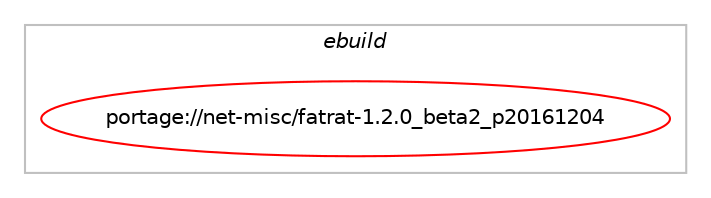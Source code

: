 digraph prolog {

# *************
# Graph options
# *************

newrank=true;
concentrate=true;
compound=true;
graph [rankdir=LR,fontname=Helvetica,fontsize=10,ranksep=1.5];#, ranksep=2.5, nodesep=0.2];
edge  [arrowhead=vee];
node  [fontname=Helvetica,fontsize=10];

# **********
# The ebuild
# **********

subgraph cluster_leftcol {
color=gray;
label=<<i>ebuild</i>>;
id [label="portage://net-misc/fatrat-1.2.0_beta2_p20161204", color=red, width=4, href="../net-misc/fatrat-1.2.0_beta2_p20161204.svg"];
}

# ****************
# The dependencies
# ****************

subgraph cluster_midcol {
color=gray;
label=<<i>dependencies</i>>;
subgraph cluster_compile {
fillcolor="#eeeeee";
style=filled;
label=<<i>compile</i>>;
# *** BEGIN UNKNOWN DEPENDENCY TYPE (TODO) ***
# id -> equal(use_conditional_group(positive,bittorrent,portage://net-misc/fatrat-1.2.0_beta2_p20161204,[package_dependency(portage://net-misc/fatrat-1.2.0_beta2_p20161204,install,no,dev-qt,qtwebengine,none,[,,],[slot(5)],[use(enable(widgets),none)]),package_dependency(portage://net-misc/fatrat-1.2.0_beta2_p20161204,install,no,net-libs,libtorrent-rasterbar,greaterequal,[1.1.1,,,1.1.1],[],[])]))
# *** END UNKNOWN DEPENDENCY TYPE (TODO) ***

# *** BEGIN UNKNOWN DEPENDENCY TYPE (TODO) ***
# id -> equal(use_conditional_group(positive,curl,portage://net-misc/fatrat-1.2.0_beta2_p20161204,[package_dependency(portage://net-misc/fatrat-1.2.0_beta2_p20161204,install,no,net-misc,curl,greaterequal,[7.18.2,,,7.18.2],[],[])]))
# *** END UNKNOWN DEPENDENCY TYPE (TODO) ***

# *** BEGIN UNKNOWN DEPENDENCY TYPE (TODO) ***
# id -> equal(use_conditional_group(positive,doc,portage://net-misc/fatrat-1.2.0_beta2_p20161204,[package_dependency(portage://net-misc/fatrat-1.2.0_beta2_p20161204,install,no,dev-qt,qthelp,none,[,,],[slot(5)],[])]))
# *** END UNKNOWN DEPENDENCY TYPE (TODO) ***

# *** BEGIN UNKNOWN DEPENDENCY TYPE (TODO) ***
# id -> equal(use_conditional_group(positive,xmpp,portage://net-misc/fatrat-1.2.0_beta2_p20161204,[package_dependency(portage://net-misc/fatrat-1.2.0_beta2_p20161204,install,no,net-libs,gloox,none,[,,],[],[])]))
# *** END UNKNOWN DEPENDENCY TYPE (TODO) ***

# *** BEGIN UNKNOWN DEPENDENCY TYPE (TODO) ***
# id -> equal(package_dependency(portage://net-misc/fatrat-1.2.0_beta2_p20161204,install,no,dev-libs,boost,none,[,,],[],[]))
# *** END UNKNOWN DEPENDENCY TYPE (TODO) ***

# *** BEGIN UNKNOWN DEPENDENCY TYPE (TODO) ***
# id -> equal(package_dependency(portage://net-misc/fatrat-1.2.0_beta2_p20161204,install,no,dev-qt,qtcore,none,[,,],[slot(5)],[]))
# *** END UNKNOWN DEPENDENCY TYPE (TODO) ***

# *** BEGIN UNKNOWN DEPENDENCY TYPE (TODO) ***
# id -> equal(package_dependency(portage://net-misc/fatrat-1.2.0_beta2_p20161204,install,no,dev-qt,qtdbus,none,[,,],[slot(5)],[]))
# *** END UNKNOWN DEPENDENCY TYPE (TODO) ***

# *** BEGIN UNKNOWN DEPENDENCY TYPE (TODO) ***
# id -> equal(package_dependency(portage://net-misc/fatrat-1.2.0_beta2_p20161204,install,no,dev-qt,qtgui,none,[,,],[slot(5)],[]))
# *** END UNKNOWN DEPENDENCY TYPE (TODO) ***

# *** BEGIN UNKNOWN DEPENDENCY TYPE (TODO) ***
# id -> equal(package_dependency(portage://net-misc/fatrat-1.2.0_beta2_p20161204,install,no,dev-qt,qtnetwork,none,[,,],[slot(5)],[]))
# *** END UNKNOWN DEPENDENCY TYPE (TODO) ***

# *** BEGIN UNKNOWN DEPENDENCY TYPE (TODO) ***
# id -> equal(package_dependency(portage://net-misc/fatrat-1.2.0_beta2_p20161204,install,no,dev-qt,qtsvg,none,[,,],[slot(5)],[]))
# *** END UNKNOWN DEPENDENCY TYPE (TODO) ***

# *** BEGIN UNKNOWN DEPENDENCY TYPE (TODO) ***
# id -> equal(package_dependency(portage://net-misc/fatrat-1.2.0_beta2_p20161204,install,no,dev-qt,qtwidgets,none,[,,],[slot(5)],[]))
# *** END UNKNOWN DEPENDENCY TYPE (TODO) ***

# *** BEGIN UNKNOWN DEPENDENCY TYPE (TODO) ***
# id -> equal(package_dependency(portage://net-misc/fatrat-1.2.0_beta2_p20161204,install,no,dev-qt,qtxml,none,[,,],[slot(5)],[]))
# *** END UNKNOWN DEPENDENCY TYPE (TODO) ***

}
subgraph cluster_compileandrun {
fillcolor="#eeeeee";
style=filled;
label=<<i>compile and run</i>>;
}
subgraph cluster_run {
fillcolor="#eeeeee";
style=filled;
label=<<i>run</i>>;
# *** BEGIN UNKNOWN DEPENDENCY TYPE (TODO) ***
# id -> equal(use_conditional_group(positive,bittorrent,portage://net-misc/fatrat-1.2.0_beta2_p20161204,[package_dependency(portage://net-misc/fatrat-1.2.0_beta2_p20161204,run,no,dev-qt,qtwebengine,none,[,,],[slot(5)],[use(enable(widgets),none)]),package_dependency(portage://net-misc/fatrat-1.2.0_beta2_p20161204,run,no,net-libs,libtorrent-rasterbar,greaterequal,[1.1.1,,,1.1.1],[],[])]))
# *** END UNKNOWN DEPENDENCY TYPE (TODO) ***

# *** BEGIN UNKNOWN DEPENDENCY TYPE (TODO) ***
# id -> equal(use_conditional_group(positive,curl,portage://net-misc/fatrat-1.2.0_beta2_p20161204,[package_dependency(portage://net-misc/fatrat-1.2.0_beta2_p20161204,run,no,net-misc,curl,greaterequal,[7.18.2,,,7.18.2],[],[])]))
# *** END UNKNOWN DEPENDENCY TYPE (TODO) ***

# *** BEGIN UNKNOWN DEPENDENCY TYPE (TODO) ***
# id -> equal(use_conditional_group(positive,doc,portage://net-misc/fatrat-1.2.0_beta2_p20161204,[package_dependency(portage://net-misc/fatrat-1.2.0_beta2_p20161204,run,no,dev-qt,qthelp,none,[,,],[slot(5)],[])]))
# *** END UNKNOWN DEPENDENCY TYPE (TODO) ***

# *** BEGIN UNKNOWN DEPENDENCY TYPE (TODO) ***
# id -> equal(use_conditional_group(positive,xmpp,portage://net-misc/fatrat-1.2.0_beta2_p20161204,[package_dependency(portage://net-misc/fatrat-1.2.0_beta2_p20161204,run,no,net-libs,gloox,none,[,,],[],[])]))
# *** END UNKNOWN DEPENDENCY TYPE (TODO) ***

# *** BEGIN UNKNOWN DEPENDENCY TYPE (TODO) ***
# id -> equal(package_dependency(portage://net-misc/fatrat-1.2.0_beta2_p20161204,run,no,dev-qt,qtcore,none,[,,],[slot(5)],[]))
# *** END UNKNOWN DEPENDENCY TYPE (TODO) ***

# *** BEGIN UNKNOWN DEPENDENCY TYPE (TODO) ***
# id -> equal(package_dependency(portage://net-misc/fatrat-1.2.0_beta2_p20161204,run,no,dev-qt,qtdbus,none,[,,],[slot(5)],[]))
# *** END UNKNOWN DEPENDENCY TYPE (TODO) ***

# *** BEGIN UNKNOWN DEPENDENCY TYPE (TODO) ***
# id -> equal(package_dependency(portage://net-misc/fatrat-1.2.0_beta2_p20161204,run,no,dev-qt,qtgui,none,[,,],[slot(5)],[]))
# *** END UNKNOWN DEPENDENCY TYPE (TODO) ***

# *** BEGIN UNKNOWN DEPENDENCY TYPE (TODO) ***
# id -> equal(package_dependency(portage://net-misc/fatrat-1.2.0_beta2_p20161204,run,no,dev-qt,qtnetwork,none,[,,],[slot(5)],[]))
# *** END UNKNOWN DEPENDENCY TYPE (TODO) ***

# *** BEGIN UNKNOWN DEPENDENCY TYPE (TODO) ***
# id -> equal(package_dependency(portage://net-misc/fatrat-1.2.0_beta2_p20161204,run,no,dev-qt,qtsvg,none,[,,],[slot(5)],[]))
# *** END UNKNOWN DEPENDENCY TYPE (TODO) ***

# *** BEGIN UNKNOWN DEPENDENCY TYPE (TODO) ***
# id -> equal(package_dependency(portage://net-misc/fatrat-1.2.0_beta2_p20161204,run,no,dev-qt,qtwidgets,none,[,,],[slot(5)],[]))
# *** END UNKNOWN DEPENDENCY TYPE (TODO) ***

# *** BEGIN UNKNOWN DEPENDENCY TYPE (TODO) ***
# id -> equal(package_dependency(portage://net-misc/fatrat-1.2.0_beta2_p20161204,run,no,dev-qt,qtxml,none,[,,],[slot(5)],[]))
# *** END UNKNOWN DEPENDENCY TYPE (TODO) ***

}
}

# **************
# The candidates
# **************

subgraph cluster_choices {
rank=same;
color=gray;
label=<<i>candidates</i>>;

}

}
